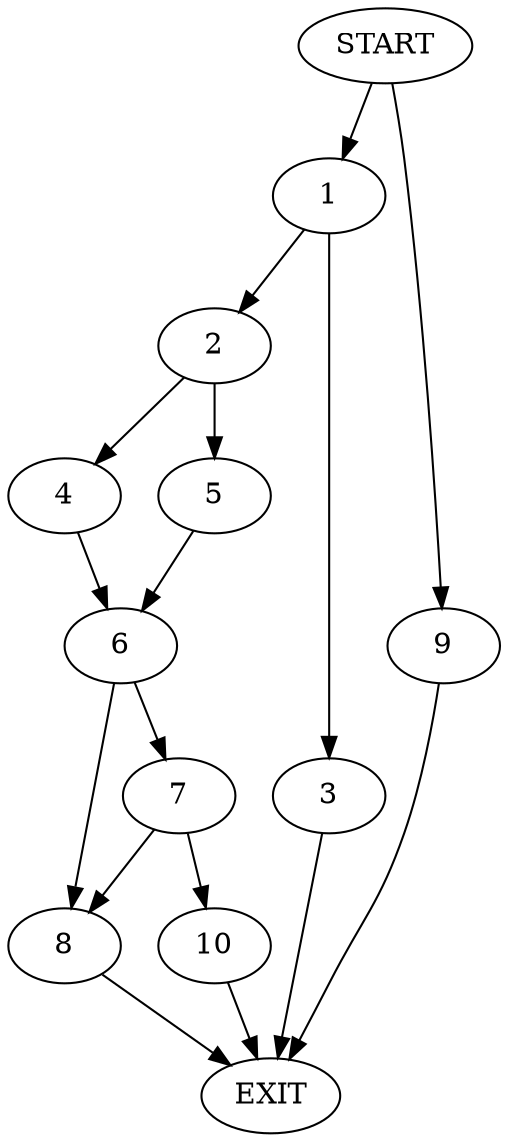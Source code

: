 digraph {
0 [label="START"]
11 [label="EXIT"]
0 -> 1
1 -> 2
1 -> 3
3 -> 11
2 -> 4
2 -> 5
5 -> 6
4 -> 6
6 -> 7
6 -> 8
0 -> 9
9 -> 11
8 -> 11
7 -> 10
7 -> 8
10 -> 11
}
